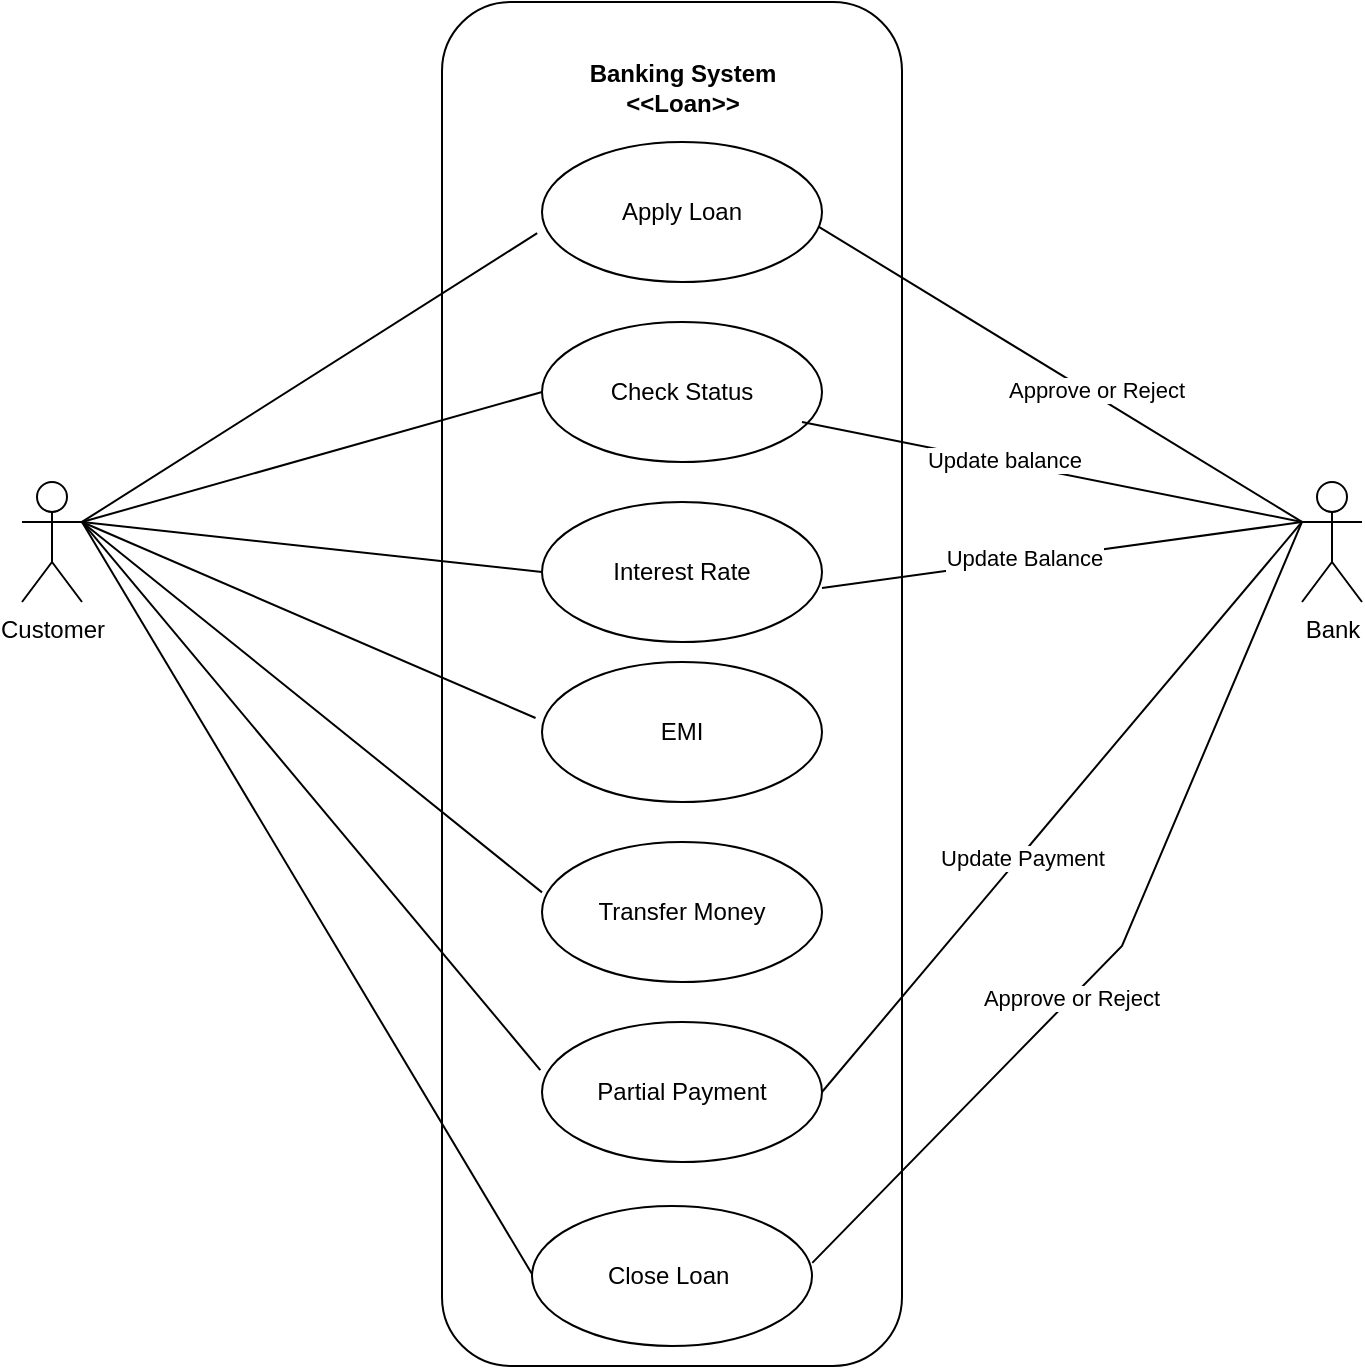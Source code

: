 <mxfile version="21.6.5" type="google">
  <diagram name="Page-1" id="s3UgTcQPNx-NafpjTMrf">
    <mxGraphModel grid="1" page="1" gridSize="10" guides="1" tooltips="1" connect="1" arrows="1" fold="1" pageScale="1" pageWidth="850" pageHeight="1100" math="0" shadow="0">
      <root>
        <mxCell id="0" />
        <mxCell id="1" parent="0" />
        <mxCell id="3ZxhUA7dsJUfuup3hyw2-1" value="" style="rounded=1;whiteSpace=wrap;html=1;" vertex="1" parent="1">
          <mxGeometry x="300" y="118" width="230" height="682" as="geometry" />
        </mxCell>
        <mxCell id="3ZxhUA7dsJUfuup3hyw2-2" value="Customer" style="shape=umlActor;verticalLabelPosition=bottom;verticalAlign=top;html=1;" vertex="1" parent="1">
          <mxGeometry x="90" y="358" width="30" height="60" as="geometry" />
        </mxCell>
        <mxCell id="3ZxhUA7dsJUfuup3hyw2-3" value="Apply Loan" style="ellipse;whiteSpace=wrap;html=1;" vertex="1" parent="1">
          <mxGeometry x="350" y="188" width="140" height="70" as="geometry" />
        </mxCell>
        <mxCell id="3ZxhUA7dsJUfuup3hyw2-4" value="Check Status" style="ellipse;whiteSpace=wrap;html=1;" vertex="1" parent="1">
          <mxGeometry x="350" y="278" width="140" height="70" as="geometry" />
        </mxCell>
        <mxCell id="3ZxhUA7dsJUfuup3hyw2-5" value="Interest Rate" style="ellipse;whiteSpace=wrap;html=1;" vertex="1" parent="1">
          <mxGeometry x="350" y="368" width="140" height="70" as="geometry" />
        </mxCell>
        <mxCell id="3ZxhUA7dsJUfuup3hyw2-6" value="EMI" style="ellipse;whiteSpace=wrap;html=1;" vertex="1" parent="1">
          <mxGeometry x="350" y="448" width="140" height="70" as="geometry" />
        </mxCell>
        <mxCell id="3ZxhUA7dsJUfuup3hyw2-7" value="Banking System&lt;br&gt;&amp;lt;&amp;lt;Loan&amp;gt;&amp;gt;" style="text;align=center;fontStyle=1;verticalAlign=middle;spacingLeft=3;spacingRight=3;strokeColor=none;rotatable=0;points=[[0,0.5],[1,0.5]];portConstraint=eastwest;html=1;" vertex="1" parent="1">
          <mxGeometry x="380" y="148" width="80" height="26" as="geometry" />
        </mxCell>
        <mxCell id="3ZxhUA7dsJUfuup3hyw2-8" value="Transfer Money" style="ellipse;whiteSpace=wrap;html=1;" vertex="1" parent="1">
          <mxGeometry x="350" y="538" width="140" height="70" as="geometry" />
        </mxCell>
        <mxCell id="3ZxhUA7dsJUfuup3hyw2-9" value="Partial Payment" style="ellipse;whiteSpace=wrap;html=1;" vertex="1" parent="1">
          <mxGeometry x="350" y="628" width="140" height="70" as="geometry" />
        </mxCell>
        <mxCell id="3ZxhUA7dsJUfuup3hyw2-10" value="" style="endArrow=none;html=1;rounded=0;entryX=-0.017;entryY=0.651;entryDx=0;entryDy=0;entryPerimeter=0;exitX=1;exitY=0.333;exitDx=0;exitDy=0;exitPerimeter=0;" edge="1" parent="1" source="3ZxhUA7dsJUfuup3hyw2-2" target="3ZxhUA7dsJUfuup3hyw2-3">
          <mxGeometry width="50" height="50" relative="1" as="geometry">
            <mxPoint x="130" y="368" as="sourcePoint" />
            <mxPoint x="180" y="318" as="targetPoint" />
          </mxGeometry>
        </mxCell>
        <mxCell id="3ZxhUA7dsJUfuup3hyw2-11" value="" style="endArrow=none;html=1;rounded=0;entryX=0;entryY=0.5;entryDx=0;entryDy=0;" edge="1" parent="1" target="3ZxhUA7dsJUfuup3hyw2-4">
          <mxGeometry width="50" height="50" relative="1" as="geometry">
            <mxPoint x="120" y="378" as="sourcePoint" />
            <mxPoint x="358" y="244" as="targetPoint" />
          </mxGeometry>
        </mxCell>
        <mxCell id="3ZxhUA7dsJUfuup3hyw2-12" value="" style="endArrow=none;html=1;rounded=0;entryX=0;entryY=0.5;entryDx=0;entryDy=0;exitX=1;exitY=0.333;exitDx=0;exitDy=0;exitPerimeter=0;" edge="1" parent="1" source="3ZxhUA7dsJUfuup3hyw2-2" target="3ZxhUA7dsJUfuup3hyw2-5">
          <mxGeometry width="50" height="50" relative="1" as="geometry">
            <mxPoint x="130" y="378" as="sourcePoint" />
            <mxPoint x="368" y="254" as="targetPoint" />
          </mxGeometry>
        </mxCell>
        <mxCell id="3ZxhUA7dsJUfuup3hyw2-13" value="" style="endArrow=none;html=1;rounded=0;entryX=-0.023;entryY=0.4;entryDx=0;entryDy=0;entryPerimeter=0;" edge="1" parent="1" target="3ZxhUA7dsJUfuup3hyw2-6">
          <mxGeometry width="50" height="50" relative="1" as="geometry">
            <mxPoint x="120" y="378" as="sourcePoint" />
            <mxPoint x="378" y="264" as="targetPoint" />
          </mxGeometry>
        </mxCell>
        <mxCell id="3ZxhUA7dsJUfuup3hyw2-14" value="" style="endArrow=none;html=1;rounded=0;entryX=0;entryY=0.36;entryDx=0;entryDy=0;entryPerimeter=0;exitX=1;exitY=0.333;exitDx=0;exitDy=0;exitPerimeter=0;" edge="1" parent="1" source="3ZxhUA7dsJUfuup3hyw2-2" target="3ZxhUA7dsJUfuup3hyw2-8">
          <mxGeometry width="50" height="50" relative="1" as="geometry">
            <mxPoint x="130" y="378" as="sourcePoint" />
            <mxPoint x="388" y="274" as="targetPoint" />
          </mxGeometry>
        </mxCell>
        <mxCell id="3ZxhUA7dsJUfuup3hyw2-15" value="" style="endArrow=none;html=1;rounded=0;entryX=-0.006;entryY=0.343;entryDx=0;entryDy=0;entryPerimeter=0;exitX=1;exitY=0.333;exitDx=0;exitDy=0;exitPerimeter=0;" edge="1" parent="1" source="3ZxhUA7dsJUfuup3hyw2-2" target="3ZxhUA7dsJUfuup3hyw2-9">
          <mxGeometry width="50" height="50" relative="1" as="geometry">
            <mxPoint x="170" y="428" as="sourcePoint" />
            <mxPoint x="398" y="284" as="targetPoint" />
          </mxGeometry>
        </mxCell>
        <mxCell id="3ZxhUA7dsJUfuup3hyw2-16" value="Bank" style="shape=umlActor;verticalLabelPosition=bottom;verticalAlign=top;html=1;" vertex="1" parent="1">
          <mxGeometry x="730" y="358" width="30" height="60" as="geometry" />
        </mxCell>
        <mxCell id="3ZxhUA7dsJUfuup3hyw2-17" value="" style="endArrow=none;html=1;rounded=0;entryX=0;entryY=0.333;entryDx=0;entryDy=0;entryPerimeter=0;exitX=0.989;exitY=0.606;exitDx=0;exitDy=0;exitPerimeter=0;" edge="1" parent="1" source="3ZxhUA7dsJUfuup3hyw2-3" target="3ZxhUA7dsJUfuup3hyw2-16">
          <mxGeometry width="50" height="50" relative="1" as="geometry">
            <mxPoint x="550" y="401.967" as="sourcePoint" />
            <mxPoint x="750" y="374.03" as="targetPoint" />
          </mxGeometry>
        </mxCell>
        <mxCell id="3ZxhUA7dsJUfuup3hyw2-18" value="Approve or Reject" style="edgeLabel;html=1;align=center;verticalAlign=middle;resizable=0;points=[];" connectable="0" vertex="1" parent="3ZxhUA7dsJUfuup3hyw2-17">
          <mxGeometry x="0.131" y="3" relative="1" as="geometry">
            <mxPoint as="offset" />
          </mxGeometry>
        </mxCell>
        <mxCell id="3ZxhUA7dsJUfuup3hyw2-19" value="" style="endArrow=none;html=1;rounded=0;entryX=0;entryY=0.333;entryDx=0;entryDy=0;entryPerimeter=0;exitX=0.989;exitY=0.606;exitDx=0;exitDy=0;exitPerimeter=0;" edge="1" parent="1" target="3ZxhUA7dsJUfuup3hyw2-16">
          <mxGeometry width="50" height="50" relative="1" as="geometry">
            <mxPoint x="480" y="328" as="sourcePoint" />
            <mxPoint x="742" y="472.03" as="targetPoint" />
          </mxGeometry>
        </mxCell>
        <mxCell id="3ZxhUA7dsJUfuup3hyw2-20" value="Update balance" style="edgeLabel;html=1;align=center;verticalAlign=middle;resizable=0;points=[];" connectable="0" vertex="1" parent="3ZxhUA7dsJUfuup3hyw2-19">
          <mxGeometry x="-0.195" y="1" relative="1" as="geometry">
            <mxPoint as="offset" />
          </mxGeometry>
        </mxCell>
        <mxCell id="3ZxhUA7dsJUfuup3hyw2-21" value="" style="endArrow=none;html=1;rounded=0;exitX=0.989;exitY=0.606;exitDx=0;exitDy=0;exitPerimeter=0;" edge="1" parent="1">
          <mxGeometry width="50" height="50" relative="1" as="geometry">
            <mxPoint x="490" y="410.99" as="sourcePoint" />
            <mxPoint x="730" y="378" as="targetPoint" />
          </mxGeometry>
        </mxCell>
        <mxCell id="3ZxhUA7dsJUfuup3hyw2-22" value="Update Balance&lt;br&gt;" style="edgeLabel;html=1;align=center;verticalAlign=middle;resizable=0;points=[];" connectable="0" vertex="1" parent="3ZxhUA7dsJUfuup3hyw2-21">
          <mxGeometry x="-0.159" y="1" relative="1" as="geometry">
            <mxPoint as="offset" />
          </mxGeometry>
        </mxCell>
        <mxCell id="3ZxhUA7dsJUfuup3hyw2-23" value="" style="endArrow=none;html=1;rounded=0;entryX=0;entryY=0.333;entryDx=0;entryDy=0;entryPerimeter=0;exitX=1;exitY=0.5;exitDx=0;exitDy=0;" edge="1" parent="1" source="3ZxhUA7dsJUfuup3hyw2-9" target="3ZxhUA7dsJUfuup3hyw2-16">
          <mxGeometry width="50" height="50" relative="1" as="geometry">
            <mxPoint x="490" y="553.97" as="sourcePoint" />
            <mxPoint x="752" y="698" as="targetPoint" />
          </mxGeometry>
        </mxCell>
        <mxCell id="3ZxhUA7dsJUfuup3hyw2-24" value="Update Payment" style="edgeLabel;html=1;align=center;verticalAlign=middle;resizable=0;points=[];" connectable="0" vertex="1" parent="3ZxhUA7dsJUfuup3hyw2-23">
          <mxGeometry x="-0.175" y="-1" relative="1" as="geometry">
            <mxPoint as="offset" />
          </mxGeometry>
        </mxCell>
        <mxCell id="3ZxhUA7dsJUfuup3hyw2-25" value="Close Loan&amp;nbsp;" style="ellipse;whiteSpace=wrap;html=1;" vertex="1" parent="1">
          <mxGeometry x="345" y="720" width="140" height="70" as="geometry" />
        </mxCell>
        <mxCell id="3ZxhUA7dsJUfuup3hyw2-26" value="" style="endArrow=none;html=1;rounded=0;entryX=-0.006;entryY=0.343;entryDx=0;entryDy=0;entryPerimeter=0;exitX=1;exitY=0.333;exitDx=0;exitDy=0;exitPerimeter=0;" edge="1" parent="1" source="3ZxhUA7dsJUfuup3hyw2-2">
          <mxGeometry width="50" height="50" relative="1" as="geometry">
            <mxPoint x="116" y="480" as="sourcePoint" />
            <mxPoint x="345" y="754" as="targetPoint" />
          </mxGeometry>
        </mxCell>
        <mxCell id="3ZxhUA7dsJUfuup3hyw2-27" value="" style="endArrow=none;html=1;rounded=0;entryX=0;entryY=0.333;entryDx=0;entryDy=0;entryPerimeter=0;exitX=1.001;exitY=0.406;exitDx=0;exitDy=0;exitPerimeter=0;" edge="1" parent="1" source="3ZxhUA7dsJUfuup3hyw2-25" target="3ZxhUA7dsJUfuup3hyw2-16">
          <mxGeometry width="50" height="50" relative="1" as="geometry">
            <mxPoint x="490" y="735" as="sourcePoint" />
            <mxPoint x="730" y="368" as="targetPoint" />
            <Array as="points">
              <mxPoint x="640" y="590" />
            </Array>
          </mxGeometry>
        </mxCell>
        <mxCell id="3ZxhUA7dsJUfuup3hyw2-28" value="Approve or Reject&amp;nbsp;" style="edgeLabel;html=1;align=center;verticalAlign=middle;resizable=0;points=[];" connectable="0" vertex="1" parent="3ZxhUA7dsJUfuup3hyw2-27">
          <mxGeometry x="-0.175" y="-1" relative="1" as="geometry">
            <mxPoint as="offset" />
          </mxGeometry>
        </mxCell>
      </root>
    </mxGraphModel>
  </diagram>
</mxfile>
